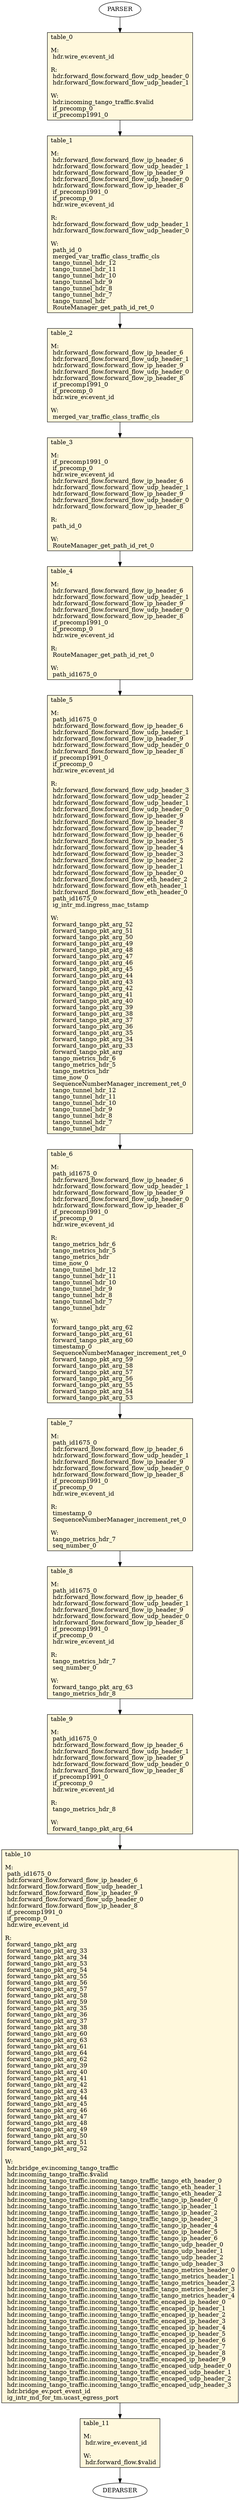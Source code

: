 digraph ingress {
table_0 [ shape=record, style="filled", fillcolor=cornsilk, label="table_0\l\l
M:\l
 hdr.wire_ev.event_id\l
\lR:\l
 hdr.forward_flow.forward_flow_udp_header_0\l
 hdr.forward_flow.forward_flow_udp_header_1\l
\lW:\l
 hdr.incoming_tango_traffic.$valid\l
 if_precomp_0\l
 if_precomp1991_0\l
 "];
table_1 [ shape=record, style="filled", fillcolor=cornsilk, label="table_1\l\l
M:\l
 hdr.forward_flow.forward_flow_ip_header_6\l
 hdr.forward_flow.forward_flow_udp_header_1\l
 hdr.forward_flow.forward_flow_ip_header_9\l
 hdr.forward_flow.forward_flow_udp_header_0\l
 hdr.forward_flow.forward_flow_ip_header_8\l
 if_precomp1991_0\l
 if_precomp_0\l
 hdr.wire_ev.event_id\l
\lR:\l
 hdr.forward_flow.forward_flow_udp_header_1\l
 hdr.forward_flow.forward_flow_udp_header_0\l
\lW:\l
 path_id_0\l
 merged_var_traffic_class_traffic_cls\l
 tango_tunnel_hdr_12\l
 tango_tunnel_hdr_11\l
 tango_tunnel_hdr_10\l
 tango_tunnel_hdr_9\l
 tango_tunnel_hdr_8\l
 tango_tunnel_hdr_7\l
 tango_tunnel_hdr\l
 RouteManager_get_path_id_ret_0\l
 "];
table_2 [ shape=record, style="filled", fillcolor=cornsilk, label="table_2\l\l
M:\l
 hdr.forward_flow.forward_flow_ip_header_6\l
 hdr.forward_flow.forward_flow_udp_header_1\l
 hdr.forward_flow.forward_flow_ip_header_9\l
 hdr.forward_flow.forward_flow_udp_header_0\l
 hdr.forward_flow.forward_flow_ip_header_8\l
 if_precomp1991_0\l
 if_precomp_0\l
 hdr.wire_ev.event_id\l
\lW:\l
 merged_var_traffic_class_traffic_cls\l
 "];
table_3 [ shape=record, style="filled", fillcolor=cornsilk, label="table_3\l\l
M:\l
 if_precomp1991_0\l
 if_precomp_0\l
 hdr.wire_ev.event_id\l
 hdr.forward_flow.forward_flow_ip_header_6\l
 hdr.forward_flow.forward_flow_udp_header_1\l
 hdr.forward_flow.forward_flow_ip_header_9\l
 hdr.forward_flow.forward_flow_udp_header_0\l
 hdr.forward_flow.forward_flow_ip_header_8\l
\lR:\l
 path_id_0\l
\lW:\l
 RouteManager_get_path_id_ret_0\l
 "];
table_4 [ shape=record, style="filled", fillcolor=cornsilk, label="table_4\l\l
M:\l
 hdr.forward_flow.forward_flow_ip_header_6\l
 hdr.forward_flow.forward_flow_udp_header_1\l
 hdr.forward_flow.forward_flow_ip_header_9\l
 hdr.forward_flow.forward_flow_udp_header_0\l
 hdr.forward_flow.forward_flow_ip_header_8\l
 if_precomp1991_0\l
 if_precomp_0\l
 hdr.wire_ev.event_id\l
\lR:\l
 RouteManager_get_path_id_ret_0\l
\lW:\l
 path_id1675_0\l
 "];
table_5 [ shape=record, style="filled", fillcolor=cornsilk, label="table_5\l\l
M:\l
 path_id1675_0\l
 hdr.forward_flow.forward_flow_ip_header_6\l
 hdr.forward_flow.forward_flow_udp_header_1\l
 hdr.forward_flow.forward_flow_ip_header_9\l
 hdr.forward_flow.forward_flow_udp_header_0\l
 hdr.forward_flow.forward_flow_ip_header_8\l
 if_precomp1991_0\l
 if_precomp_0\l
 hdr.wire_ev.event_id\l
\lR:\l
 hdr.forward_flow.forward_flow_udp_header_3\l
 hdr.forward_flow.forward_flow_udp_header_2\l
 hdr.forward_flow.forward_flow_udp_header_1\l
 hdr.forward_flow.forward_flow_udp_header_0\l
 hdr.forward_flow.forward_flow_ip_header_9\l
 hdr.forward_flow.forward_flow_ip_header_8\l
 hdr.forward_flow.forward_flow_ip_header_7\l
 hdr.forward_flow.forward_flow_ip_header_6\l
 hdr.forward_flow.forward_flow_ip_header_5\l
 hdr.forward_flow.forward_flow_ip_header_4\l
 hdr.forward_flow.forward_flow_ip_header_3\l
 hdr.forward_flow.forward_flow_ip_header_2\l
 hdr.forward_flow.forward_flow_ip_header_1\l
 hdr.forward_flow.forward_flow_ip_header_0\l
 hdr.forward_flow.forward_flow_eth_header_2\l
 hdr.forward_flow.forward_flow_eth_header_1\l
 hdr.forward_flow.forward_flow_eth_header_0\l
 path_id1675_0\l
 ig_intr_md.ingress_mac_tstamp\l
\lW:\l
 forward_tango_pkt_arg_52\l
 forward_tango_pkt_arg_51\l
 forward_tango_pkt_arg_50\l
 forward_tango_pkt_arg_49\l
 forward_tango_pkt_arg_48\l
 forward_tango_pkt_arg_47\l
 forward_tango_pkt_arg_46\l
 forward_tango_pkt_arg_45\l
 forward_tango_pkt_arg_44\l
 forward_tango_pkt_arg_43\l
 forward_tango_pkt_arg_42\l
 forward_tango_pkt_arg_41\l
 forward_tango_pkt_arg_40\l
 forward_tango_pkt_arg_39\l
 forward_tango_pkt_arg_38\l
 forward_tango_pkt_arg_37\l
 forward_tango_pkt_arg_36\l
 forward_tango_pkt_arg_35\l
 forward_tango_pkt_arg_34\l
 forward_tango_pkt_arg_33\l
 forward_tango_pkt_arg\l
 tango_metrics_hdr_6\l
 tango_metrics_hdr_5\l
 tango_metrics_hdr\l
 time_now_0\l
 SequenceNumberManager_increment_ret_0\l
 tango_tunnel_hdr_12\l
 tango_tunnel_hdr_11\l
 tango_tunnel_hdr_10\l
 tango_tunnel_hdr_9\l
 tango_tunnel_hdr_8\l
 tango_tunnel_hdr_7\l
 tango_tunnel_hdr\l
 "];
table_6 [ shape=record, style="filled", fillcolor=cornsilk, label="table_6\l\l
M:\l
 path_id1675_0\l
 hdr.forward_flow.forward_flow_ip_header_6\l
 hdr.forward_flow.forward_flow_udp_header_1\l
 hdr.forward_flow.forward_flow_ip_header_9\l
 hdr.forward_flow.forward_flow_udp_header_0\l
 hdr.forward_flow.forward_flow_ip_header_8\l
 if_precomp1991_0\l
 if_precomp_0\l
 hdr.wire_ev.event_id\l
\lR:\l
 tango_metrics_hdr_6\l
 tango_metrics_hdr_5\l
 tango_metrics_hdr\l
 time_now_0\l
 tango_tunnel_hdr_12\l
 tango_tunnel_hdr_11\l
 tango_tunnel_hdr_10\l
 tango_tunnel_hdr_9\l
 tango_tunnel_hdr_8\l
 tango_tunnel_hdr_7\l
 tango_tunnel_hdr\l
\lW:\l
 forward_tango_pkt_arg_62\l
 forward_tango_pkt_arg_61\l
 forward_tango_pkt_arg_60\l
 timestamp_0\l
 SequenceNumberManager_increment_ret_0\l
 forward_tango_pkt_arg_59\l
 forward_tango_pkt_arg_58\l
 forward_tango_pkt_arg_57\l
 forward_tango_pkt_arg_56\l
 forward_tango_pkt_arg_55\l
 forward_tango_pkt_arg_54\l
 forward_tango_pkt_arg_53\l
 "];
table_7 [ shape=record, style="filled", fillcolor=cornsilk, label="table_7\l\l
M:\l
 path_id1675_0\l
 hdr.forward_flow.forward_flow_ip_header_6\l
 hdr.forward_flow.forward_flow_udp_header_1\l
 hdr.forward_flow.forward_flow_ip_header_9\l
 hdr.forward_flow.forward_flow_udp_header_0\l
 hdr.forward_flow.forward_flow_ip_header_8\l
 if_precomp1991_0\l
 if_precomp_0\l
 hdr.wire_ev.event_id\l
\lR:\l
 timestamp_0\l
 SequenceNumberManager_increment_ret_0\l
\lW:\l
 tango_metrics_hdr_7\l
 seq_number_0\l
 "];
table_8 [ shape=record, style="filled", fillcolor=cornsilk, label="table_8\l\l
M:\l
 path_id1675_0\l
 hdr.forward_flow.forward_flow_ip_header_6\l
 hdr.forward_flow.forward_flow_udp_header_1\l
 hdr.forward_flow.forward_flow_ip_header_9\l
 hdr.forward_flow.forward_flow_udp_header_0\l
 hdr.forward_flow.forward_flow_ip_header_8\l
 if_precomp1991_0\l
 if_precomp_0\l
 hdr.wire_ev.event_id\l
\lR:\l
 tango_metrics_hdr_7\l
 seq_number_0\l
\lW:\l
 forward_tango_pkt_arg_63\l
 tango_metrics_hdr_8\l
 "];
table_9 [ shape=record, style="filled", fillcolor=cornsilk, label="table_9\l\l
M:\l
 path_id1675_0\l
 hdr.forward_flow.forward_flow_ip_header_6\l
 hdr.forward_flow.forward_flow_udp_header_1\l
 hdr.forward_flow.forward_flow_ip_header_9\l
 hdr.forward_flow.forward_flow_udp_header_0\l
 hdr.forward_flow.forward_flow_ip_header_8\l
 if_precomp1991_0\l
 if_precomp_0\l
 hdr.wire_ev.event_id\l
\lR:\l
 tango_metrics_hdr_8\l
\lW:\l
 forward_tango_pkt_arg_64\l
 "];
table_10 [ shape=record, style="filled", fillcolor=cornsilk, label="table_10\l\l
M:\l
 path_id1675_0\l
 hdr.forward_flow.forward_flow_ip_header_6\l
 hdr.forward_flow.forward_flow_udp_header_1\l
 hdr.forward_flow.forward_flow_ip_header_9\l
 hdr.forward_flow.forward_flow_udp_header_0\l
 hdr.forward_flow.forward_flow_ip_header_8\l
 if_precomp1991_0\l
 if_precomp_0\l
 hdr.wire_ev.event_id\l
\lR:\l
 forward_tango_pkt_arg\l
 forward_tango_pkt_arg_33\l
 forward_tango_pkt_arg_34\l
 forward_tango_pkt_arg_53\l
 forward_tango_pkt_arg_54\l
 forward_tango_pkt_arg_55\l
 forward_tango_pkt_arg_56\l
 forward_tango_pkt_arg_57\l
 forward_tango_pkt_arg_58\l
 forward_tango_pkt_arg_59\l
 forward_tango_pkt_arg_35\l
 forward_tango_pkt_arg_36\l
 forward_tango_pkt_arg_37\l
 forward_tango_pkt_arg_38\l
 forward_tango_pkt_arg_60\l
 forward_tango_pkt_arg_63\l
 forward_tango_pkt_arg_61\l
 forward_tango_pkt_arg_64\l
 forward_tango_pkt_arg_62\l
 forward_tango_pkt_arg_39\l
 forward_tango_pkt_arg_40\l
 forward_tango_pkt_arg_41\l
 forward_tango_pkt_arg_42\l
 forward_tango_pkt_arg_43\l
 forward_tango_pkt_arg_44\l
 forward_tango_pkt_arg_45\l
 forward_tango_pkt_arg_46\l
 forward_tango_pkt_arg_47\l
 forward_tango_pkt_arg_48\l
 forward_tango_pkt_arg_49\l
 forward_tango_pkt_arg_50\l
 forward_tango_pkt_arg_51\l
 forward_tango_pkt_arg_52\l
\lW:\l
 hdr.bridge_ev.incoming_tango_traffic\l
 hdr.incoming_tango_traffic.$valid\l
 hdr.incoming_tango_traffic.incoming_tango_traffic_tango_eth_header_0\l
 hdr.incoming_tango_traffic.incoming_tango_traffic_tango_eth_header_1\l
 hdr.incoming_tango_traffic.incoming_tango_traffic_tango_eth_header_2\l
 hdr.incoming_tango_traffic.incoming_tango_traffic_tango_ip_header_0\l
 hdr.incoming_tango_traffic.incoming_tango_traffic_tango_ip_header_1\l
 hdr.incoming_tango_traffic.incoming_tango_traffic_tango_ip_header_2\l
 hdr.incoming_tango_traffic.incoming_tango_traffic_tango_ip_header_3\l
 hdr.incoming_tango_traffic.incoming_tango_traffic_tango_ip_header_4\l
 hdr.incoming_tango_traffic.incoming_tango_traffic_tango_ip_header_5\l
 hdr.incoming_tango_traffic.incoming_tango_traffic_tango_ip_header_6\l
 hdr.incoming_tango_traffic.incoming_tango_traffic_tango_udp_header_0\l
 hdr.incoming_tango_traffic.incoming_tango_traffic_tango_udp_header_1\l
 hdr.incoming_tango_traffic.incoming_tango_traffic_tango_udp_header_2\l
 hdr.incoming_tango_traffic.incoming_tango_traffic_tango_udp_header_3\l
 hdr.incoming_tango_traffic.incoming_tango_traffic_tango_metrics_header_0\l
 hdr.incoming_tango_traffic.incoming_tango_traffic_tango_metrics_header_1\l
 hdr.incoming_tango_traffic.incoming_tango_traffic_tango_metrics_header_2\l
 hdr.incoming_tango_traffic.incoming_tango_traffic_tango_metrics_header_3\l
 hdr.incoming_tango_traffic.incoming_tango_traffic_tango_metrics_header_4\l
 hdr.incoming_tango_traffic.incoming_tango_traffic_encaped_ip_header_0\l
 hdr.incoming_tango_traffic.incoming_tango_traffic_encaped_ip_header_1\l
 hdr.incoming_tango_traffic.incoming_tango_traffic_encaped_ip_header_2\l
 hdr.incoming_tango_traffic.incoming_tango_traffic_encaped_ip_header_3\l
 hdr.incoming_tango_traffic.incoming_tango_traffic_encaped_ip_header_4\l
 hdr.incoming_tango_traffic.incoming_tango_traffic_encaped_ip_header_5\l
 hdr.incoming_tango_traffic.incoming_tango_traffic_encaped_ip_header_6\l
 hdr.incoming_tango_traffic.incoming_tango_traffic_encaped_ip_header_7\l
 hdr.incoming_tango_traffic.incoming_tango_traffic_encaped_ip_header_8\l
 hdr.incoming_tango_traffic.incoming_tango_traffic_encaped_ip_header_9\l
 hdr.incoming_tango_traffic.incoming_tango_traffic_encaped_udp_header_0\l
 hdr.incoming_tango_traffic.incoming_tango_traffic_encaped_udp_header_1\l
 hdr.incoming_tango_traffic.incoming_tango_traffic_encaped_udp_header_2\l
 hdr.incoming_tango_traffic.incoming_tango_traffic_encaped_udp_header_3\l
 hdr.bridge_ev.port_event_id\l
 ig_intr_md_for_tm.ucast_egress_port\l
 "];
table_11 [ shape=record, style="filled", fillcolor=cornsilk, label="table_11\l\l
M:\l
 hdr.wire_ev.event_id\l
\lW:\l
 hdr.forward_flow.$valid\l
 "];
    PARSER -> table_0
    table_0 -> table_1
    table_1 -> table_2
    table_2 -> table_3
    table_3 -> table_4
    table_4 -> table_5
    table_5 -> table_6
    table_6 -> table_7
    table_7 -> table_8
    table_8 -> table_9
    table_9 -> table_10
    table_10 -> table_11
    table_11 -> DEPARSER
}

